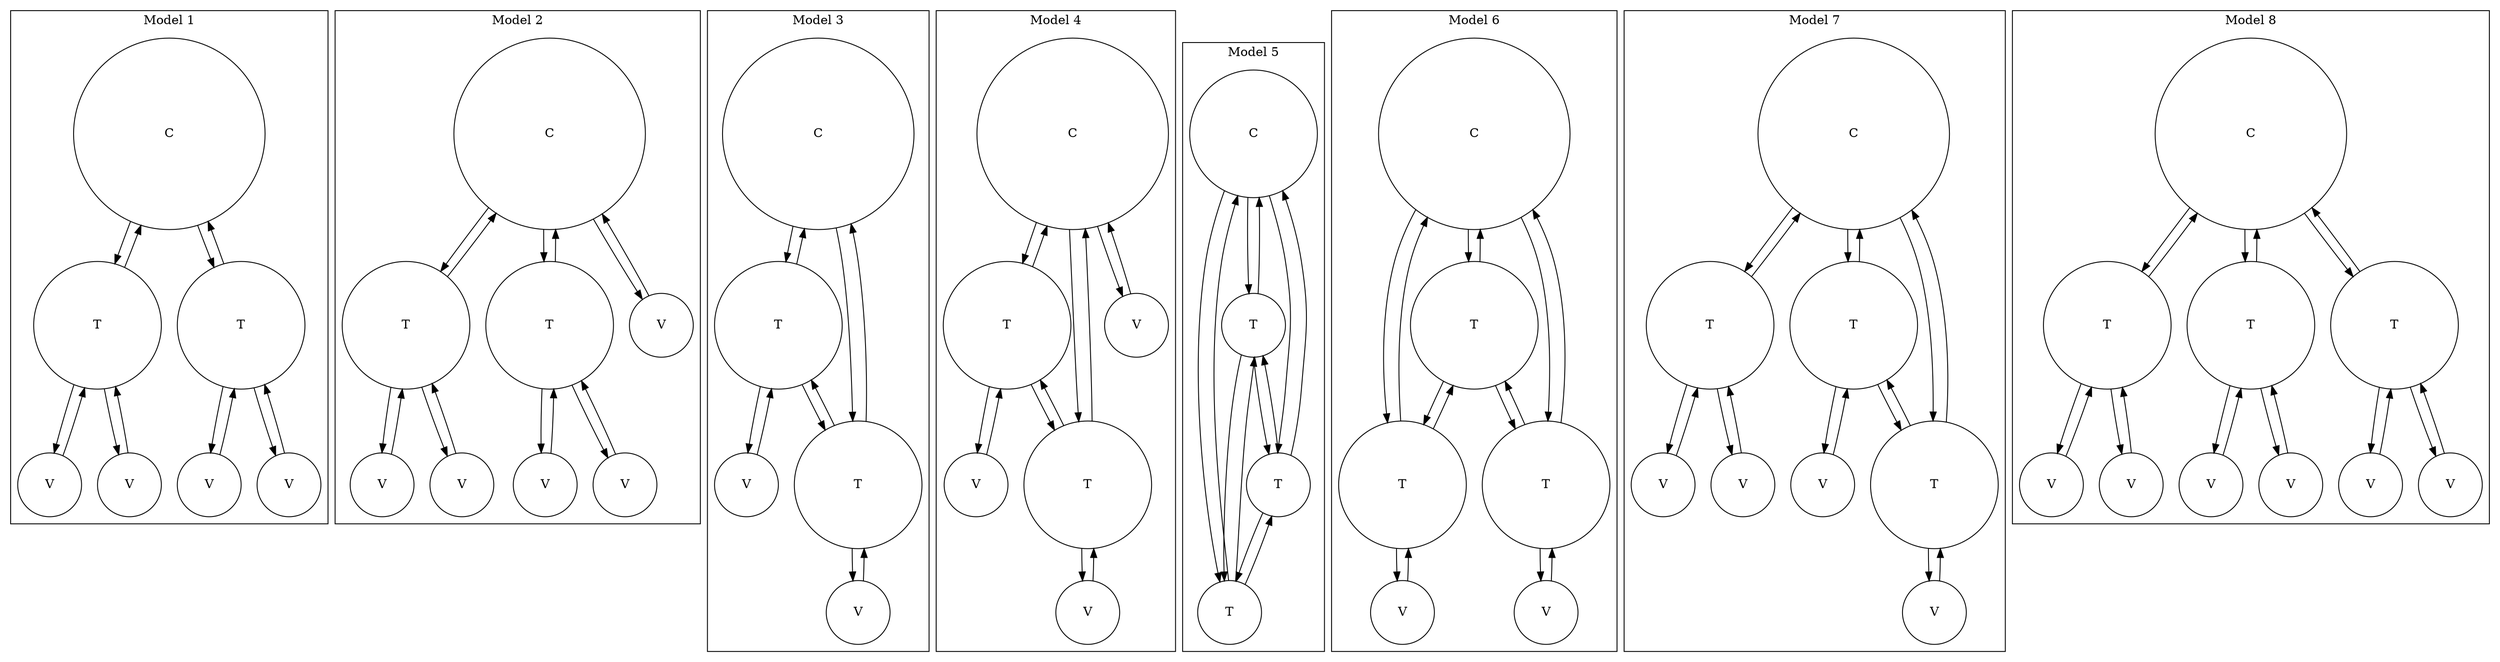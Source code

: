 digraph {
	subgraph cluster_1 {
		label="Model 1"
		"1-1" [label=C height=3 width=3]
		"1-2" [label=T height=2 width=2]
		"1-3" [label=T height=2 width=2]
		"1-4" [label=V height=1 width=1]
		"1-5" [label=V height=1 width=1]
		"1-6" [label=V height=1 width=1]
		"1-7" [label=V height=1 width=1]
		"1-1" -> "1-2"
		"1-7" -> "1-3"
		"1-1" -> "1-3"
		"1-3" -> "1-1"
		"1-2" -> "1-1"
		"1-3" -> "1-7"
		"1-6" -> "1-3"
		"1-3" -> "1-6"
		"1-4" -> "1-2"
		"1-2" -> "1-5"
		"1-5" -> "1-2"
		"1-2" -> "1-4"
	}
	subgraph cluster_2 {
		label="Model 2"
		"2-1" [label=C height=3 width=3]
		"2-2" [label=T height=2 width=2]
		"2-3" [label=T height=2 width=2]
		"2-4" [label=V height=1 width=1]
		"2-5" [label=V height=1 width=1]
		"2-6" [label=V height=1 width=1]
		"2-7" [label=V height=1 width=1]
		"2-8" [label=V height=1 width=1]
		"2-1" -> "2-2"
		"2-7" -> "2-3"
		"2-8" -> "2-3"
		"2-1" -> "2-3"
		"2-2" -> "2-6"
		"2-3" -> "2-1"
		"2-5" -> "2-2"
		"2-1" -> "2-4"
		"2-2" -> "2-1"
		"2-3" -> "2-8"
		"2-6" -> "2-2"
		"2-3" -> "2-7"
		"2-2" -> "2-5"
		"2-4" -> "2-1"
	}
	subgraph cluster_3 {
		label="Model 3"
		"3-1" [label=C height=3 width=3]
		"3-2" [label=T height=2 width=2]
		"3-3" [label=T height=2 width=2]
		"3-4" [label=V height=1 width=1]
		"3-5" [label=V height=1 width=1]
		"3-1" -> "3-2"
		"3-3" -> "3-2"
		"3-1" -> "3-3"
		"3-3" -> "3-1"
		"3-2" -> "3-1"
		"3-2" -> "3-3"
		"3-5" -> "3-3"
		"3-4" -> "3-2"
		"3-2" -> "3-4"
		"3-3" -> "3-5"
	}
	subgraph cluster_4 {
		label="Model 4"
		"4-1" [label=C height=3 width=3]
		"4-2" [label=T height=2 width=2]
		"4-3" [label=T height=2 width=2]
		"4-4" [label=V height=1 width=1]
		"4-5" [label=V height=1 width=1]
		"4-6" [label=V height=1 width=1]
		"4-1" -> "4-2"
		"4-3" -> "4-2"
		"4-1" -> "4-3"
		"4-6" -> "4-1"
		"4-3" -> "4-1"
		"4-2" -> "4-1"
		"4-1" -> "4-6"
		"4-2" -> "4-3"
		"4-5" -> "4-3"
		"4-4" -> "4-2"
		"4-2" -> "4-4"
		"4-3" -> "4-5"
	}
	subgraph cluster_5 {
		label="Model 5"
		"5-1" [label=C height=2 width=2]
		"5-2" [label=T height=1 width=1]
		"5-3" [label=T height=1 width=1]
		"5-4" [label=T height=1 width=1]
		"5-1" -> "5-2"
		"5-3" -> "5-2"
		"5-1" -> "5-3"
		"5-3" -> "5-1"
		"5-1" -> "5-4"
		"5-2" -> "5-1"
		"5-2" -> "5-3"
		"5-4" -> "5-3"
		"5-3" -> "5-4"
		"5-4" -> "5-2"
		"5-4" -> "5-1"
		"5-2" -> "5-4"
	}
	subgraph cluster_6 {
		label="Model 6"
		"6-1" [label=C height=3 width=3]
		"6-2" [label=T height=2 width=2]
		"6-3" [label=T height=2 width=2]
		"6-4" [label=T height=2 width=2]
		"6-5" [label=V height=1 width=1]
		"6-6" [label=V height=1 width=1]
		"6-1" -> "6-2"
		"6-3" -> "6-2"
		"6-1" -> "6-3"
		"6-5" -> "6-4"
		"6-4" -> "6-5"
		"6-3" -> "6-1"
		"6-1" -> "6-4"
		"6-2" -> "6-1"
		"6-6" -> "6-3"
		"6-2" -> "6-3"
		"6-3" -> "6-6"
		"6-4" -> "6-2"
		"6-4" -> "6-1"
		"6-2" -> "6-4"
	}
	subgraph cluster_7 {
		label="Model 7"
		"7-1" [label=C height=3 width=3]
		"7-2" [label=T height=2 width=2]
		"7-3" [label=T height=2 width=2]
		"7-4" [label=T height=2 width=2]
		"7-5" [label=V height=1 width=1]
		"7-6" [label=V height=1 width=1]
		"7-7" [label=V height=1 width=1]
		"7-8" [label=V height=1 width=1]
		"7-1" -> "7-2"
		"7-2" -> "7-7"
		"7-5" -> "7-4"
		"7-1" -> "7-3"
		"7-8" -> "7-2"
		"7-4" -> "7-5"
		"7-2" -> "7-8"
		"7-3" -> "7-1"
		"7-1" -> "7-4"
		"7-2" -> "7-1"
		"7-6" -> "7-3"
		"7-3" -> "7-6"
		"7-4" -> "7-3"
		"7-3" -> "7-4"
		"7-4" -> "7-1"
		"7-7" -> "7-2"
	}
	subgraph cluster_8 {
		label="Model 8"
		"8-1" [label=C height=3 width=3]
		"8-2" [label=T height=2 width=2]
		"8-3" [label=T height=2 width=2]
		"8-4" [label=T height=2 width=2]
		"8-5" [label=V height=1 width=1]
		"8-6" [label=V height=1 width=1]
		"8-7" [label=V height=1 width=1]
		"8-8" [label=V height=1 width=1]
		"8-9" [label=V height=1 width=1]
		"8-10" [label=V height=1 width=1]
		"8-1" -> "8-2"
		"8-7" -> "8-3"
		"8-8" -> "8-3"
		"8-1" -> "8-3"
		"8-2" -> "8-6"
		"8-4" -> "8-9"
		"8-4" -> "8-10"
		"8-10" -> "8-4"
		"8-3" -> "8-1"
		"8-5" -> "8-2"
		"8-1" -> "8-4"
		"8-2" -> "8-1"
		"8-3" -> "8-8"
		"8-6" -> "8-2"
		"8-9" -> "8-4"
		"8-3" -> "8-7"
		"8-2" -> "8-5"
		"8-4" -> "8-1"
	}
}
